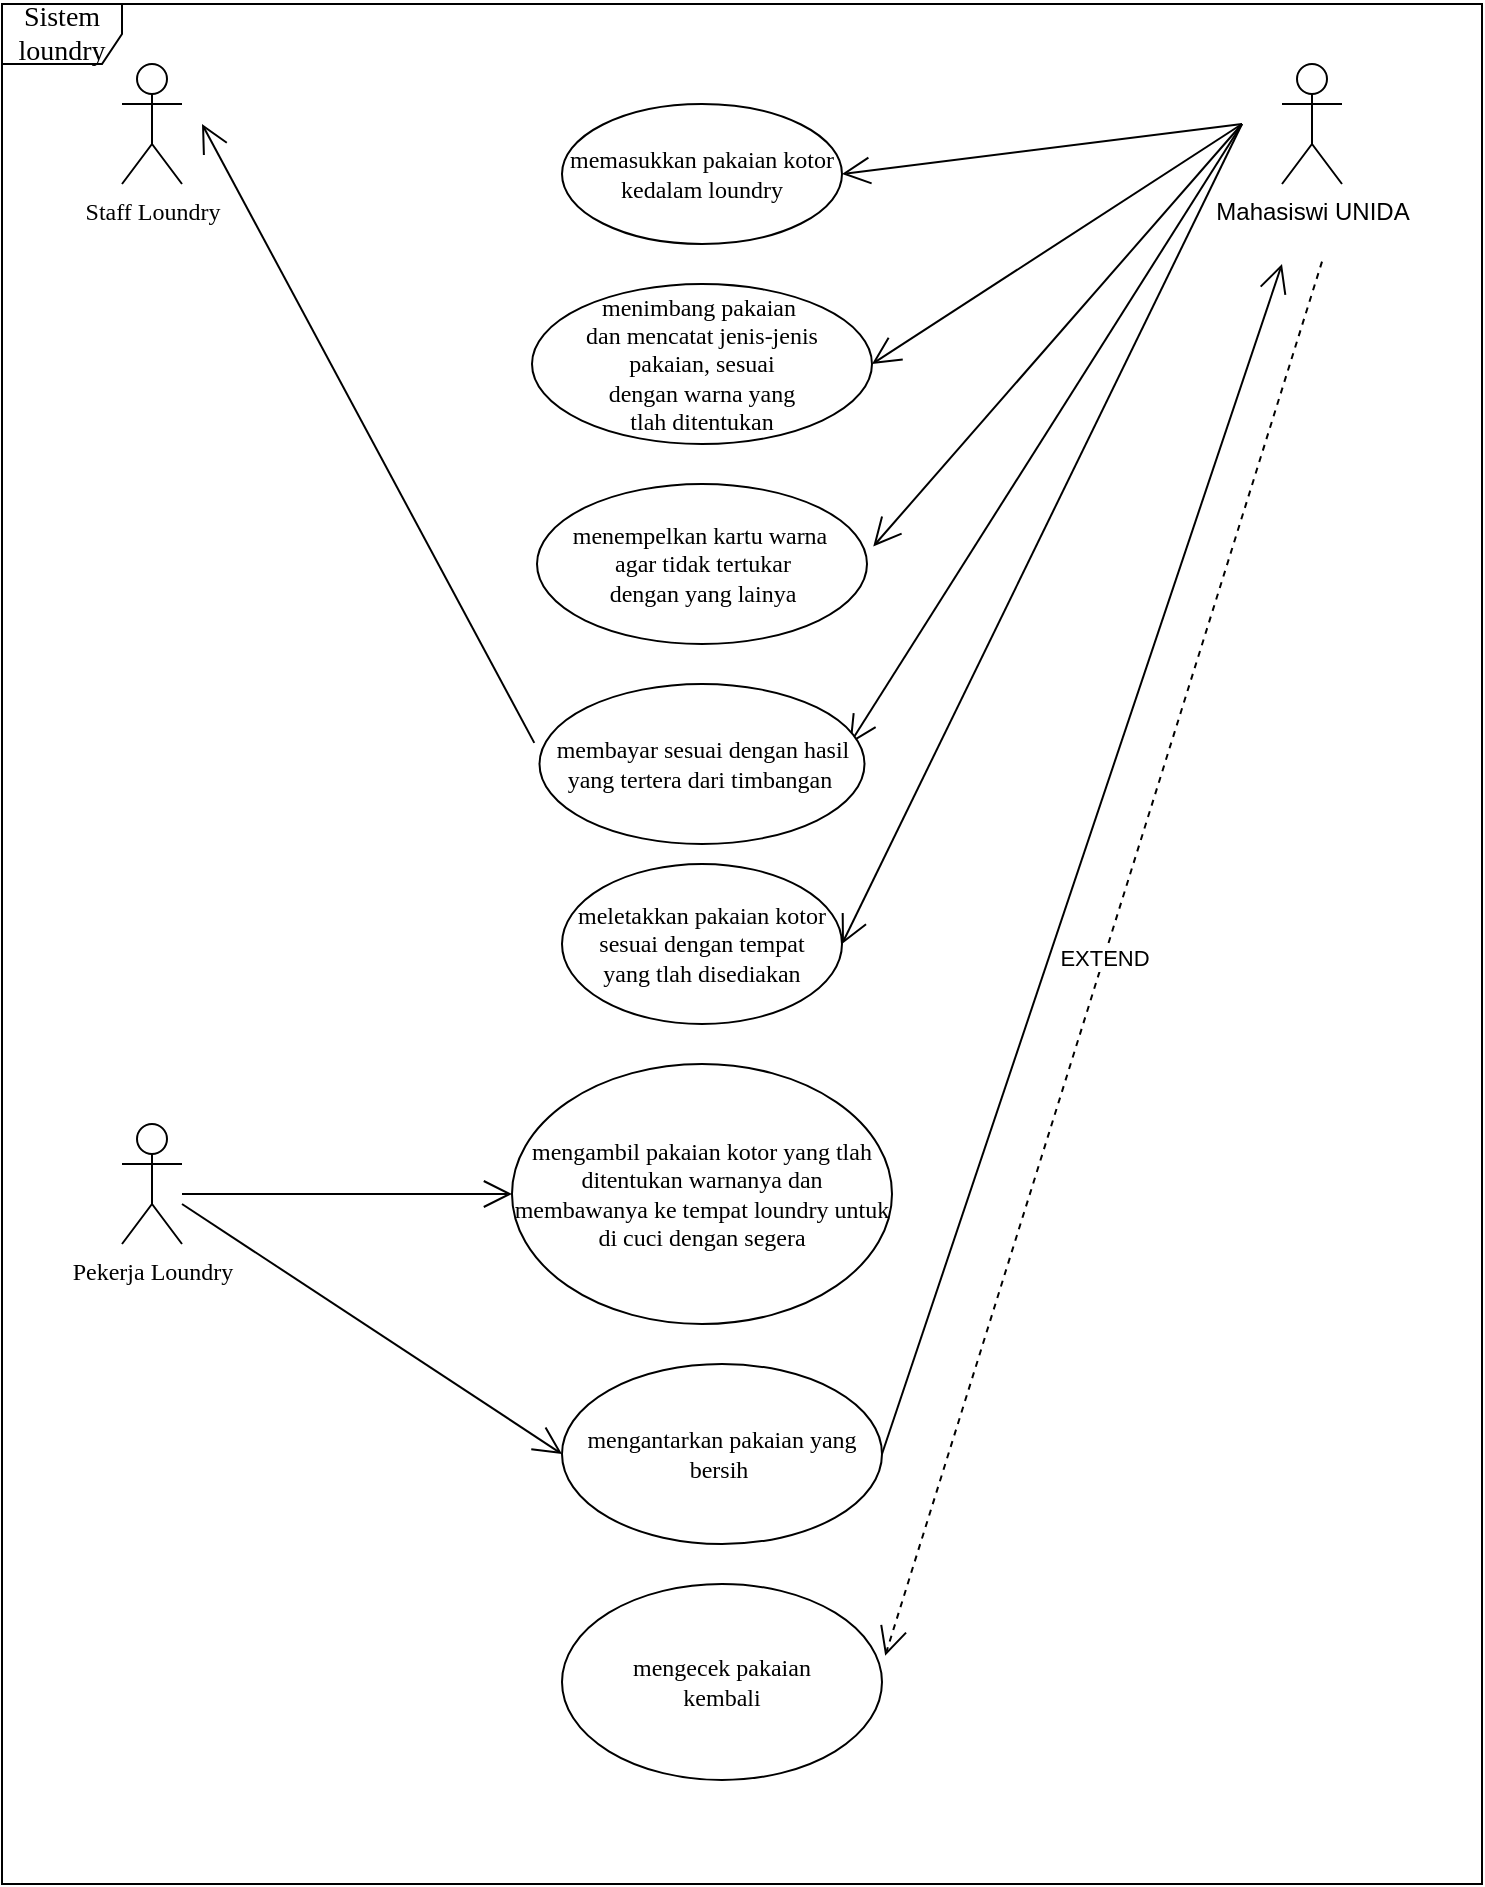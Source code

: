<mxfile version="15.2.7" type="github">
  <diagram id="X9LM8-6OHPxSq_sSTRPZ" name="Page-1">
    <mxGraphModel dx="1021" dy="567" grid="1" gridSize="10" guides="1" tooltips="1" connect="1" arrows="1" fold="1" page="1" pageScale="1" pageWidth="850" pageHeight="1100" math="0" shadow="0">
      <root>
        <mxCell id="0" />
        <mxCell id="1" parent="0" />
        <mxCell id="zo-8hfbHLIxNELYUZ-1K-1" value="Staff Loundry" style="shape=umlActor;verticalLabelPosition=bottom;verticalAlign=top;html=1;outlineConnect=0;fontFamily=Times New Roman;" parent="1" vertex="1">
          <mxGeometry x="110" y="90" width="30" height="60" as="geometry" />
        </mxCell>
        <mxCell id="zo-8hfbHLIxNELYUZ-1K-2" value="Mahasiswi UNIDA" style="shape=umlActor;verticalLabelPosition=bottom;verticalAlign=top;html=1;outlineConnect=0;" parent="1" vertex="1">
          <mxGeometry x="690" y="90" width="30" height="60" as="geometry" />
        </mxCell>
        <mxCell id="zo-8hfbHLIxNELYUZ-1K-3" value="memasukkan pakaian kotor&lt;br&gt;kedalam loundry" style="ellipse;whiteSpace=wrap;html=1;fontFamily=Times New Roman;" parent="1" vertex="1">
          <mxGeometry x="330" y="110" width="140" height="70" as="geometry" />
        </mxCell>
        <mxCell id="zo-8hfbHLIxNELYUZ-1K-4" value="menimbang pakaian&amp;nbsp;&lt;br&gt;dan mencatat jenis-jenis&lt;br&gt;pakaian, sesuai&lt;br&gt;dengan warna yang&lt;br&gt;tlah ditentukan" style="ellipse;whiteSpace=wrap;html=1;fontFamily=Times New Roman;" parent="1" vertex="1">
          <mxGeometry x="315" y="200" width="170" height="80" as="geometry" />
        </mxCell>
        <mxCell id="zo-8hfbHLIxNELYUZ-1K-7" value="meletakkan pakaian kotor sesuai dengan tempat&lt;br&gt;yang tlah disediakan" style="ellipse;whiteSpace=wrap;html=1;fontFamily=Times New Roman;" parent="1" vertex="1">
          <mxGeometry x="330" y="490" width="140" height="80" as="geometry" />
        </mxCell>
        <mxCell id="zo-8hfbHLIxNELYUZ-1K-8" value="Pekerja Loundry" style="shape=umlActor;verticalLabelPosition=bottom;verticalAlign=top;html=1;fontFamily=Times New Roman;" parent="1" vertex="1">
          <mxGeometry x="110" y="620" width="30" height="60" as="geometry" />
        </mxCell>
        <mxCell id="zo-8hfbHLIxNELYUZ-1K-9" value="mengambil pakaian kotor yang tlah ditentukan warnanya dan membawanya ke tempat loundry untuk di cuci dengan segera" style="ellipse;whiteSpace=wrap;html=1;fontFamily=Times New Roman;" parent="1" vertex="1">
          <mxGeometry x="305" y="590" width="190" height="130" as="geometry" />
        </mxCell>
        <mxCell id="zo-8hfbHLIxNELYUZ-1K-12" value="" style="endArrow=open;endFill=1;endSize=12;html=1;fontFamily=Times New Roman;entryX=1;entryY=0.5;entryDx=0;entryDy=0;" parent="1" target="zo-8hfbHLIxNELYUZ-1K-3" edge="1">
          <mxGeometry width="160" relative="1" as="geometry">
            <mxPoint x="670" y="120" as="sourcePoint" />
            <mxPoint x="500" y="350" as="targetPoint" />
          </mxGeometry>
        </mxCell>
        <mxCell id="zo-8hfbHLIxNELYUZ-1K-13" value="" style="endArrow=open;endFill=1;endSize=12;html=1;fontFamily=Times New Roman;entryX=1;entryY=0.5;entryDx=0;entryDy=0;" parent="1" target="zo-8hfbHLIxNELYUZ-1K-4" edge="1">
          <mxGeometry width="160" relative="1" as="geometry">
            <mxPoint x="670" y="120" as="sourcePoint" />
            <mxPoint x="490" y="230" as="targetPoint" />
          </mxGeometry>
        </mxCell>
        <mxCell id="zo-8hfbHLIxNELYUZ-1K-14" value="" style="endArrow=open;endFill=1;endSize=12;html=1;fontFamily=Times New Roman;entryX=1.019;entryY=0.39;entryDx=0;entryDy=0;entryPerimeter=0;" parent="1" target="CPuS-uXtPY2m2-vV0OHa-1" edge="1">
          <mxGeometry width="160" relative="1" as="geometry">
            <mxPoint x="670" y="120" as="sourcePoint" />
            <mxPoint x="470" y="345" as="targetPoint" />
          </mxGeometry>
        </mxCell>
        <mxCell id="zo-8hfbHLIxNELYUZ-1K-15" value="" style="endArrow=open;endFill=1;endSize=12;html=1;fontFamily=Times New Roman;entryX=0.954;entryY=0.375;entryDx=0;entryDy=0;entryPerimeter=0;" parent="1" target="CPuS-uXtPY2m2-vV0OHa-2" edge="1">
          <mxGeometry width="160" relative="1" as="geometry">
            <mxPoint x="670" y="120" as="sourcePoint" />
            <mxPoint x="482.5" y="430" as="targetPoint" />
          </mxGeometry>
        </mxCell>
        <mxCell id="zo-8hfbHLIxNELYUZ-1K-16" value="" style="endArrow=open;endFill=1;endSize=12;html=1;fontFamily=Times New Roman;entryX=1;entryY=0.5;entryDx=0;entryDy=0;" parent="1" target="zo-8hfbHLIxNELYUZ-1K-7" edge="1">
          <mxGeometry width="160" relative="1" as="geometry">
            <mxPoint x="670" y="120" as="sourcePoint" />
            <mxPoint x="500" y="350" as="targetPoint" />
          </mxGeometry>
        </mxCell>
        <mxCell id="zo-8hfbHLIxNELYUZ-1K-17" value="" style="endArrow=open;endFill=1;endSize=12;html=1;fontFamily=Times New Roman;entryX=0;entryY=0.5;entryDx=0;entryDy=0;" parent="1" target="zo-8hfbHLIxNELYUZ-1K-9" edge="1">
          <mxGeometry width="160" relative="1" as="geometry">
            <mxPoint x="140" y="655" as="sourcePoint" />
            <mxPoint x="230" y="590" as="targetPoint" />
          </mxGeometry>
        </mxCell>
        <mxCell id="zo-8hfbHLIxNELYUZ-1K-19" value="mengantarkan pakaian yang bersih&amp;nbsp;" style="ellipse;whiteSpace=wrap;html=1;fontFamily=Times New Roman;" parent="1" vertex="1">
          <mxGeometry x="330" y="740" width="160" height="90" as="geometry" />
        </mxCell>
        <mxCell id="zo-8hfbHLIxNELYUZ-1K-20" value="" style="endArrow=open;endFill=1;endSize=12;html=1;fontFamily=Times New Roman;entryX=0;entryY=0.5;entryDx=0;entryDy=0;" parent="1" target="zo-8hfbHLIxNELYUZ-1K-19" edge="1">
          <mxGeometry width="160" relative="1" as="geometry">
            <mxPoint x="140" y="660" as="sourcePoint" />
            <mxPoint x="500" y="600" as="targetPoint" />
          </mxGeometry>
        </mxCell>
        <mxCell id="zo-8hfbHLIxNELYUZ-1K-21" value="" style="endArrow=open;endFill=1;endSize=12;html=1;fontFamily=Times New Roman;" parent="1" edge="1">
          <mxGeometry width="160" relative="1" as="geometry">
            <mxPoint x="490" y="785" as="sourcePoint" />
            <mxPoint x="690" y="190" as="targetPoint" />
          </mxGeometry>
        </mxCell>
        <mxCell id="zo-8hfbHLIxNELYUZ-1K-24" value="" style="endArrow=open;endFill=1;endSize=12;html=1;fontFamily=Times New Roman;exitX=-0.016;exitY=0.368;exitDx=0;exitDy=0;exitPerimeter=0;" parent="1" source="CPuS-uXtPY2m2-vV0OHa-2" edge="1">
          <mxGeometry width="160" relative="1" as="geometry">
            <mxPoint x="330" y="345" as="sourcePoint" />
            <mxPoint x="150" y="120" as="targetPoint" />
          </mxGeometry>
        </mxCell>
        <mxCell id="zo-8hfbHLIxNELYUZ-1K-28" value="mengecek pakaian &lt;br&gt;kembali" style="ellipse;whiteSpace=wrap;html=1;fontFamily=Times New Roman;" parent="1" vertex="1">
          <mxGeometry x="330" y="850" width="160" height="98" as="geometry" />
        </mxCell>
        <mxCell id="zo-8hfbHLIxNELYUZ-1K-35" value="&lt;font style=&quot;font-size: 14px&quot;&gt;Sistem loundry&lt;/font&gt;" style="shape=umlFrame;whiteSpace=wrap;html=1;fontFamily=Times New Roman;fontSize=12;" parent="1" vertex="1">
          <mxGeometry x="50" y="60" width="740" height="940" as="geometry" />
        </mxCell>
        <mxCell id="CPuS-uXtPY2m2-vV0OHa-1" value="menempelkan kartu warna&amp;nbsp;&lt;br&gt;agar tidak tertukar&lt;br&gt;dengan yang lainya" style="ellipse;whiteSpace=wrap;html=1;fontFamily=Times New Roman;" vertex="1" parent="1">
          <mxGeometry x="317.5" y="300" width="165" height="80" as="geometry" />
        </mxCell>
        <mxCell id="CPuS-uXtPY2m2-vV0OHa-2" value="membayar sesuai dengan hasil yang tertera dari timbangan&amp;nbsp;" style="ellipse;whiteSpace=wrap;html=1;fontFamily=Times New Roman;" vertex="1" parent="1">
          <mxGeometry x="318.75" y="400" width="162.5" height="80" as="geometry" />
        </mxCell>
        <mxCell id="CPuS-uXtPY2m2-vV0OHa-3" value="EXTEND" style="endArrow=open;endSize=12;dashed=1;html=1;entryX=1.01;entryY=0.366;entryDx=0;entryDy=0;entryPerimeter=0;" edge="1" parent="1" target="zo-8hfbHLIxNELYUZ-1K-28">
          <mxGeometry width="160" relative="1" as="geometry">
            <mxPoint x="710" y="188.824" as="sourcePoint" />
            <mxPoint x="480" y="891.176" as="targetPoint" />
          </mxGeometry>
        </mxCell>
      </root>
    </mxGraphModel>
  </diagram>
</mxfile>
